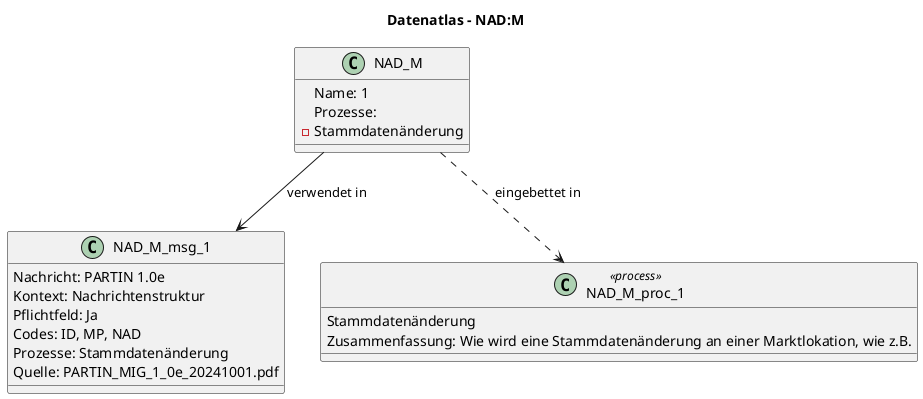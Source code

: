 @startuml
title Datenatlas – NAD:M
class NAD_M {
  Name: 1
  Prozesse:
    - Stammdatenänderung
}
class NAD_M_msg_1 {
  Nachricht: PARTIN 1.0e
  Kontext: Nachrichtenstruktur
  Pflichtfeld: Ja
  Codes: ID, MP, NAD
  Prozesse: Stammdatenänderung
  Quelle: PARTIN_MIG_1_0e_20241001.pdf
}
NAD_M --> NAD_M_msg_1 : verwendet in
class NAD_M_proc_1 <<process>> {
  Stammdatenänderung
  Zusammenfassung: Wie wird eine Stammdatenänderung an einer Marktlokation, wie z.B.
}
NAD_M ..> NAD_M_proc_1 : eingebettet in
@enduml